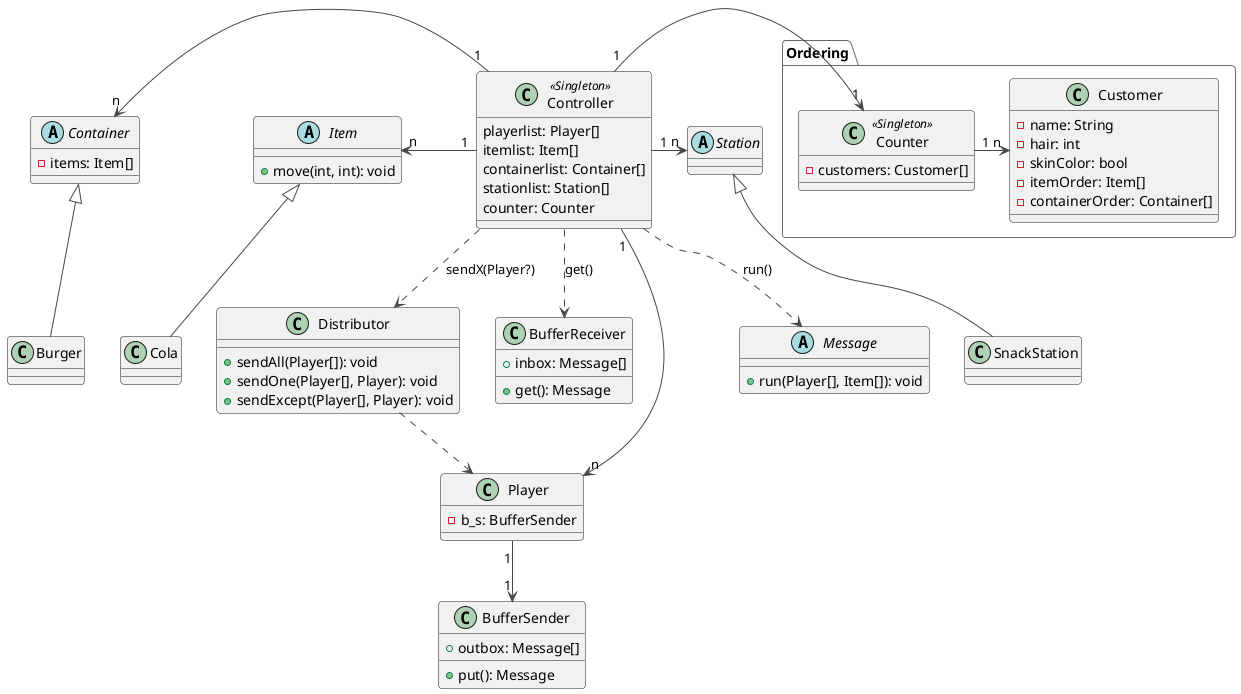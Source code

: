 @startuml
!theme vibrant

class BufferReceiver{
    + inbox: Message[]
    + get(): Message
}

class BufferSender{
    + outbox: Message[]
    + put(): Message
}
Player "1" --> "1" BufferSender

abstract class Message{
    + run(Player[], Item[]): void
}

class Controller << Singleton >>{
    playerlist: Player[]
    itemlist: Item[]
    containerlist: Container[]
    stationlist: Station[]
    counter: Counter
}
Controller "1" --> "n" Player
Controller "1" -l-> "n" Item
Controller "1" -l-> "n" Container
Controller "1" -r-> "n" Station
Controller "1" -l-> "1" Ordering.Counter
Controller ..> Message: run()
class Distributor{
    + sendAll(Player[]): void
    + sendOne(Player[], Player): void
    + sendExcept(Player[], Player): void
}
Controller ..> BufferReceiver: get()
Controller ..> Distributor: sendX(Player?)
Distributor ..> Player
abstract class Item{
    + move(int, int): void
}
abstract class Container{
    - items: Item[]
}
class Cola extends Item
class Burger extends Container

class Player{
    - b_s: BufferSender
}

abstract class Station
class SnackStation extends Station
package "Ordering"{
    class Counter << Singleton >>{
        - customers: Customer[]
    }
    class Customer{
        - name: String
        - hair: int
        - skinColor: bool
        - itemOrder: Item[]
        - containerOrder: Container[]
    }
    Counter "1" -r-> "n" Customer
}

@enduml